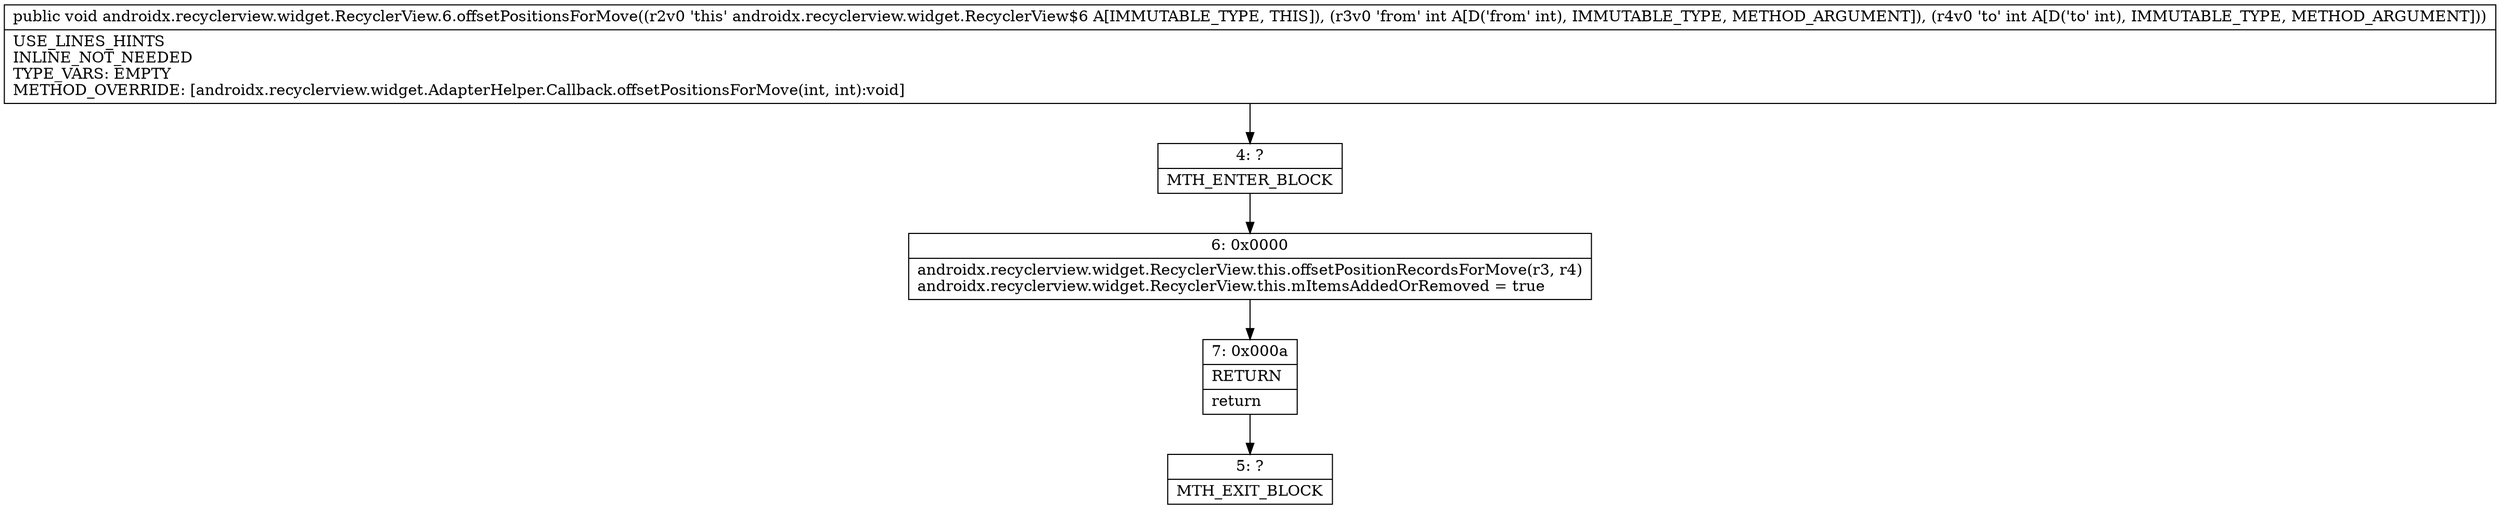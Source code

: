 digraph "CFG forandroidx.recyclerview.widget.RecyclerView.6.offsetPositionsForMove(II)V" {
Node_4 [shape=record,label="{4\:\ ?|MTH_ENTER_BLOCK\l}"];
Node_6 [shape=record,label="{6\:\ 0x0000|androidx.recyclerview.widget.RecyclerView.this.offsetPositionRecordsForMove(r3, r4)\landroidx.recyclerview.widget.RecyclerView.this.mItemsAddedOrRemoved = true\l}"];
Node_7 [shape=record,label="{7\:\ 0x000a|RETURN\l|return\l}"];
Node_5 [shape=record,label="{5\:\ ?|MTH_EXIT_BLOCK\l}"];
MethodNode[shape=record,label="{public void androidx.recyclerview.widget.RecyclerView.6.offsetPositionsForMove((r2v0 'this' androidx.recyclerview.widget.RecyclerView$6 A[IMMUTABLE_TYPE, THIS]), (r3v0 'from' int A[D('from' int), IMMUTABLE_TYPE, METHOD_ARGUMENT]), (r4v0 'to' int A[D('to' int), IMMUTABLE_TYPE, METHOD_ARGUMENT]))  | USE_LINES_HINTS\lINLINE_NOT_NEEDED\lTYPE_VARS: EMPTY\lMETHOD_OVERRIDE: [androidx.recyclerview.widget.AdapterHelper.Callback.offsetPositionsForMove(int, int):void]\l}"];
MethodNode -> Node_4;Node_4 -> Node_6;
Node_6 -> Node_7;
Node_7 -> Node_5;
}

